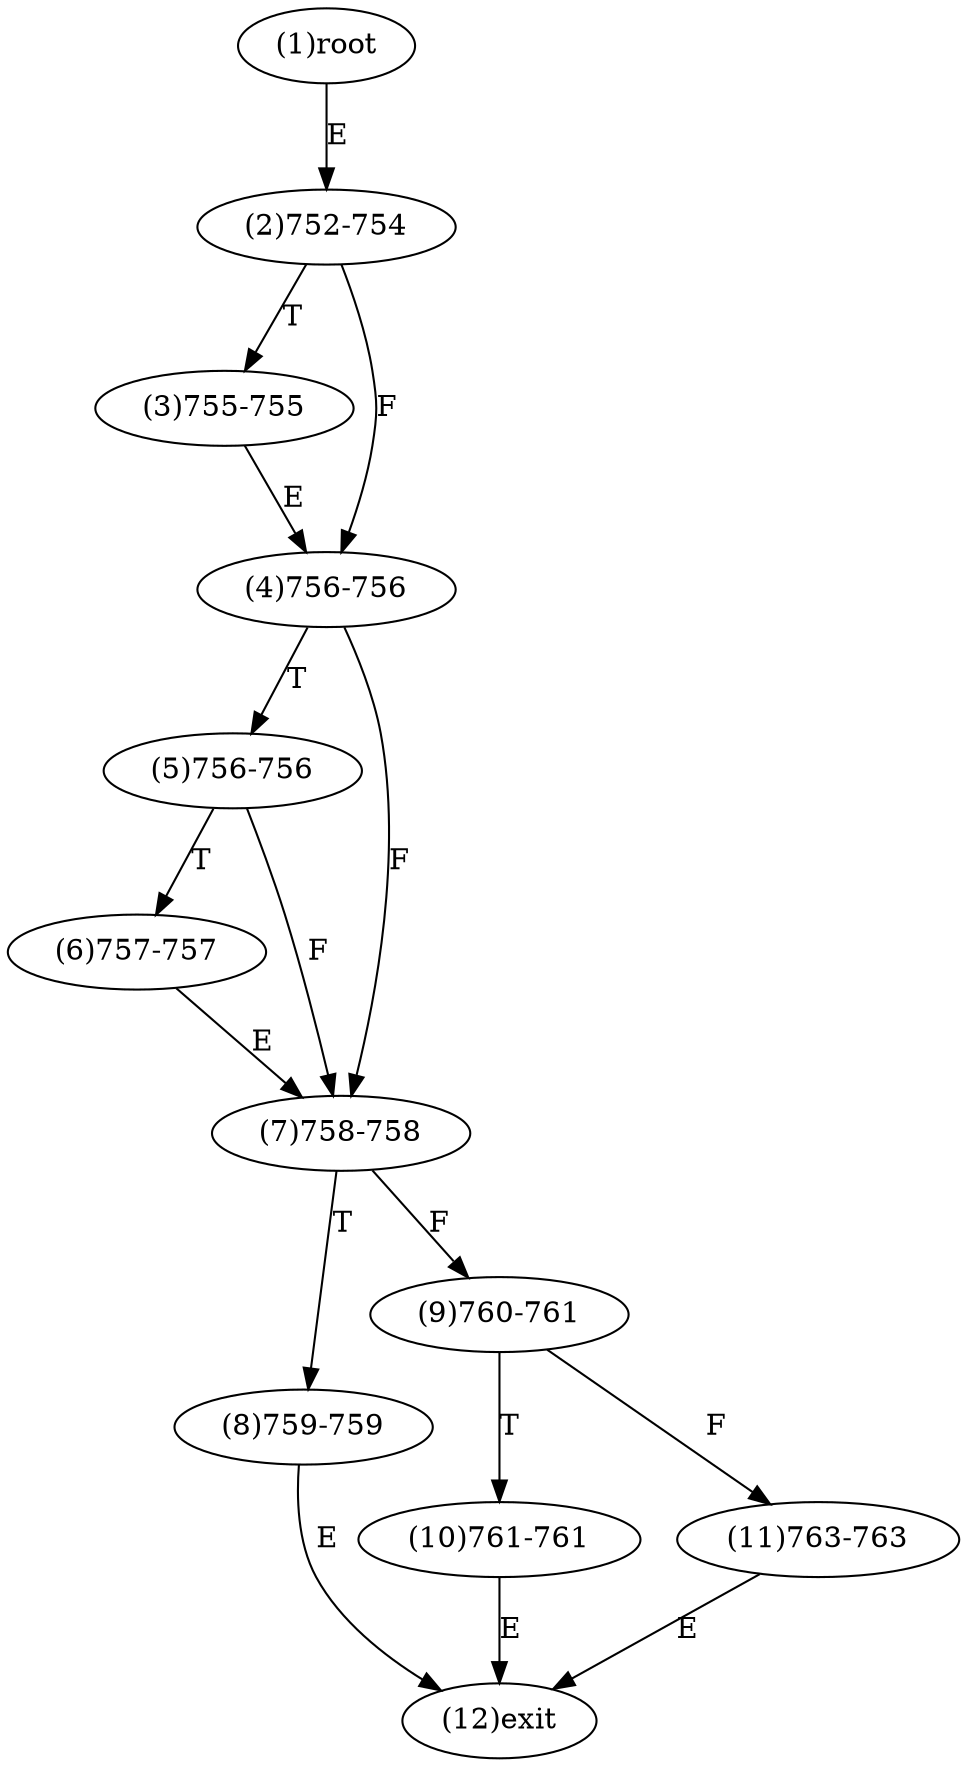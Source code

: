 digraph "" { 
1[ label="(1)root"];
2[ label="(2)752-754"];
3[ label="(3)755-755"];
4[ label="(4)756-756"];
5[ label="(5)756-756"];
6[ label="(6)757-757"];
7[ label="(7)758-758"];
8[ label="(8)759-759"];
9[ label="(9)760-761"];
10[ label="(10)761-761"];
11[ label="(11)763-763"];
12[ label="(12)exit"];
1->2[ label="E"];
2->4[ label="F"];
2->3[ label="T"];
3->4[ label="E"];
4->7[ label="F"];
4->5[ label="T"];
5->7[ label="F"];
5->6[ label="T"];
6->7[ label="E"];
7->9[ label="F"];
7->8[ label="T"];
8->12[ label="E"];
9->11[ label="F"];
9->10[ label="T"];
10->12[ label="E"];
11->12[ label="E"];
}